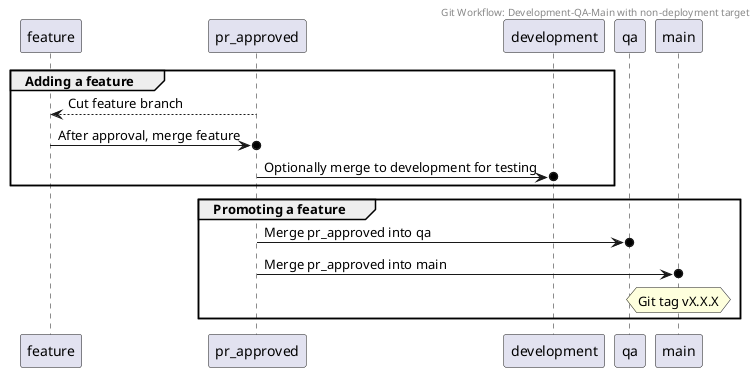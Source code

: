 @startuml

Header Git Workflow: Development-QA-Main with non-deployment target

group Adding a feature

  feature <-- pr_approved: Cut feature branch
  feature ->o pr_approved: After approval, merge feature
  pr_approved ->o development: Optionally merge to development for testing
   
end

group Promoting a feature

  pr_approved ->o qa: Merge pr_approved into qa
  pr_approved ->o main : Merge pr_approved into main
  hnote over main: Git tag vX.X.X

end

@enduml

